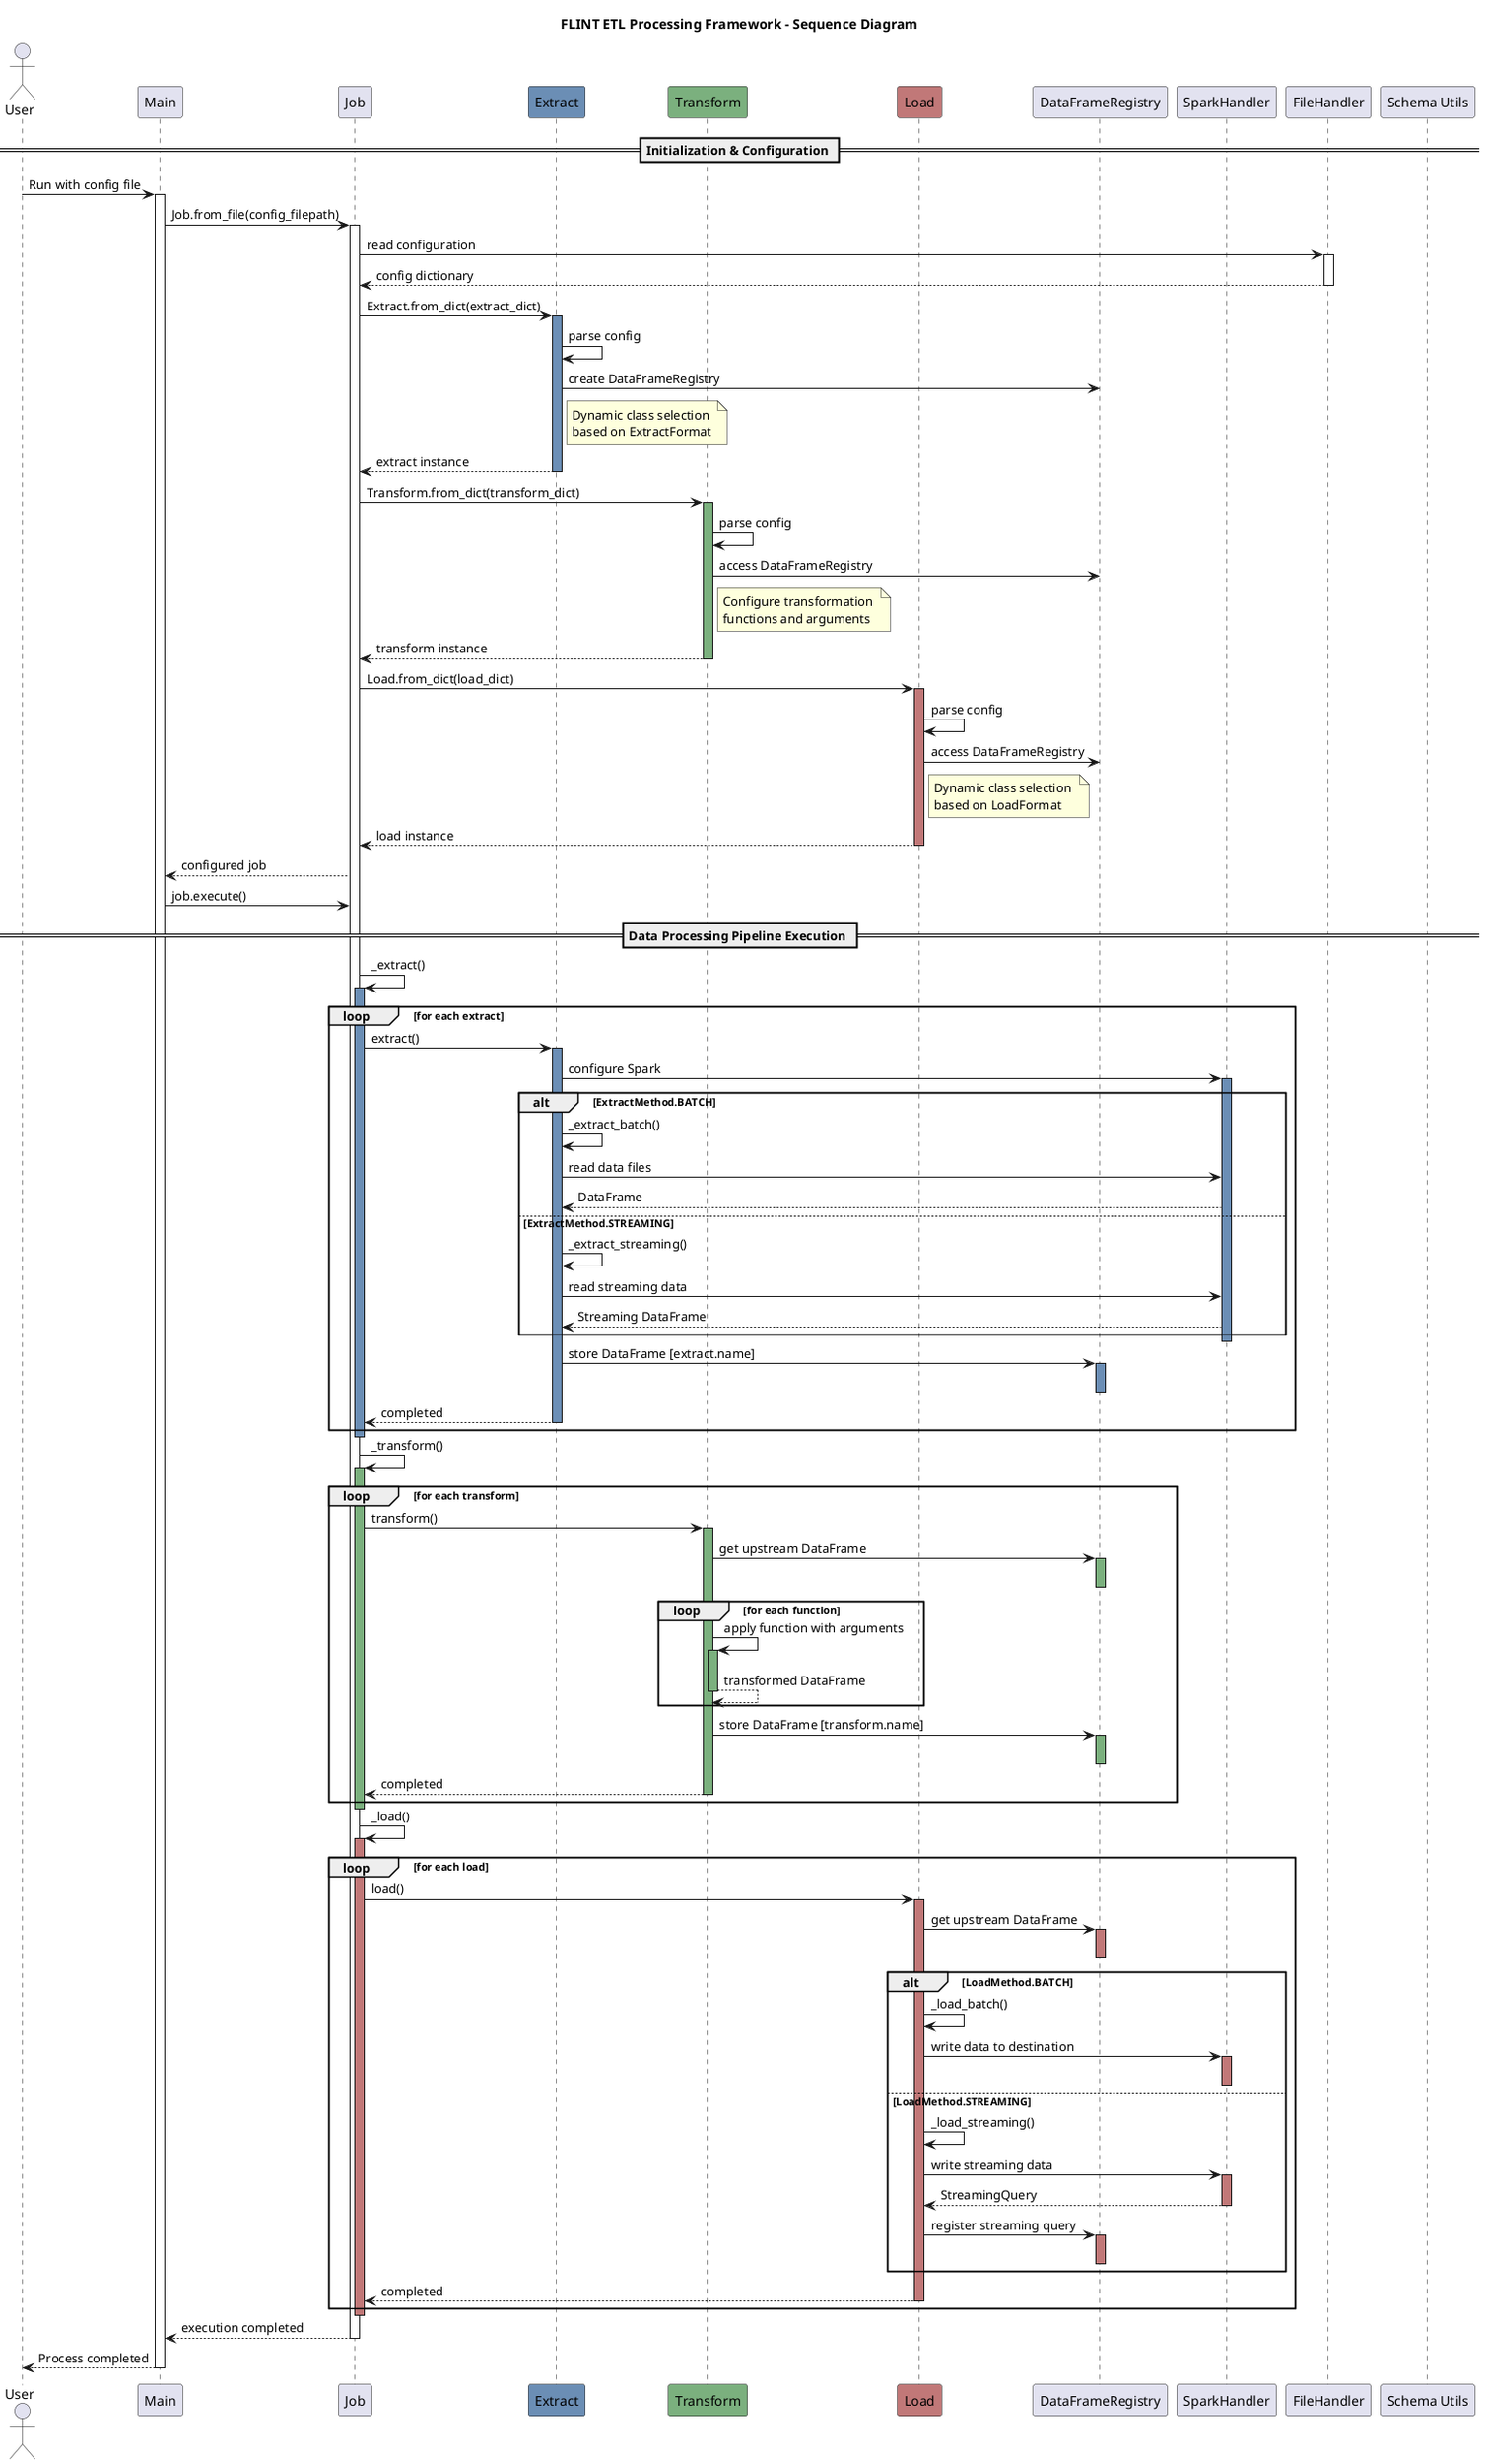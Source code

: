 @startuml sequence_diagram
title FLINT ETL Processing Framework - Sequence Diagram

!define EXTRACT_COLOR #6B8EB5 
!define TRANSFORM_COLOR #7BB07E
!define LOAD_COLOR #C17878


actor User
participant "Main" as Main
participant "Job" as Job
participant "Extract" as Extract EXTRACT_COLOR
participant "Transform" as Transform TRANSFORM_COLOR
participant "Load" as Load LOAD_COLOR
participant "DataFrameRegistry" as Registry
participant "SparkHandler" as Spark
participant "FileHandler" as FileHandler
participant "Schema Utils" as SchemaUtils

== Initialization & Configuration ==
User -> Main: Run with config file
activate Main
Main -> Job: Job.from_file(config_filepath)
activate Job

Job -> FileHandler: read configuration
activate FileHandler
FileHandler --> Job: config dictionary
deactivate FileHandler

Job -> Extract: Extract.from_dict(extract_dict)
activate Extract EXTRACT_COLOR
Extract -> Extract: parse config
Extract -> Registry: create DataFrameRegistry
Note right of Extract: Dynamic class selection \nbased on ExtractFormat
Extract --> Job: extract instance
deactivate Extract

Job -> Transform: Transform.from_dict(transform_dict) 
activate Transform TRANSFORM_COLOR
Transform -> Transform: parse config
Transform -> Registry: access DataFrameRegistry
Note right of Transform: Configure transformation \nfunctions and arguments
Transform --> Job: transform instance
deactivate Transform

Job -> Load: Load.from_dict(load_dict)
activate Load LOAD_COLOR
Load -> Load: parse config
Load -> Registry: access DataFrameRegistry
Note right of Load: Dynamic class selection \nbased on LoadFormat
Load --> Job: load instance
deactivate Load

Job --> Main: configured job
Main -> Job: job.execute()

== Data Processing Pipeline Execution ==
Job -> Job: _extract()
activate Job EXTRACT_COLOR

loop for each extract
    Job -> Extract: extract()
    activate Extract EXTRACT_COLOR
    Extract -> Spark: configure Spark
    activate Spark EXTRACT_COLOR
    
    alt ExtractMethod.BATCH
        Extract -> Extract: _extract_batch()
        Extract -> Spark: read data files
        Spark --> Extract: DataFrame
    else ExtractMethod.STREAMING
        Extract -> Extract: _extract_streaming()
        Extract -> Spark: read streaming data
        Spark --> Extract: Streaming DataFrame
    end
    
    deactivate Spark
    Extract -> Registry: store DataFrame [extract.name]
    activate Registry EXTRACT_COLOR
    deactivate Registry
    Extract --> Job: completed
    deactivate Extract
end
deactivate Job

Job -> Job: _transform()
activate Job TRANSFORM_COLOR

loop for each transform
    Job -> Transform: transform()
    activate Transform TRANSFORM_COLOR
    Transform -> Registry: get upstream DataFrame
    activate Registry TRANSFORM_COLOR
    deactivate Registry
    
    loop for each function
        Transform -> Transform: apply function with arguments
        activate Transform TRANSFORM_COLOR
        Transform --> Transform: transformed DataFrame
        deactivate Transform
    end
    
    Transform -> Registry: store DataFrame [transform.name]
    activate Registry TRANSFORM_COLOR
    deactivate Registry
    Transform --> Job: completed
    deactivate Transform
end
deactivate Job

Job -> Job: _load()
activate Job LOAD_COLOR

loop for each load
    Job -> Load: load()
    activate Load LOAD_COLOR
    Load -> Registry: get upstream DataFrame
    activate Registry LOAD_COLOR
    deactivate Registry
    
    alt LoadMethod.BATCH
        Load -> Load: _load_batch()
        Load -> Spark: write data to destination
        activate Spark LOAD_COLOR
        deactivate Spark
    else LoadMethod.STREAMING
        Load -> Load: _load_streaming()
        Load -> Spark: write streaming data
        activate Spark LOAD_COLOR
        Spark --> Load: StreamingQuery
        deactivate Spark
        Load -> Registry: register streaming query
        activate Registry LOAD_COLOR
        deactivate Registry
    end
    
    Load --> Job: completed
    deactivate Load
end

deactivate Job
Job --> Main: execution completed
deactivate Job

Main --> User: Process completed
deactivate Main

@enduml

